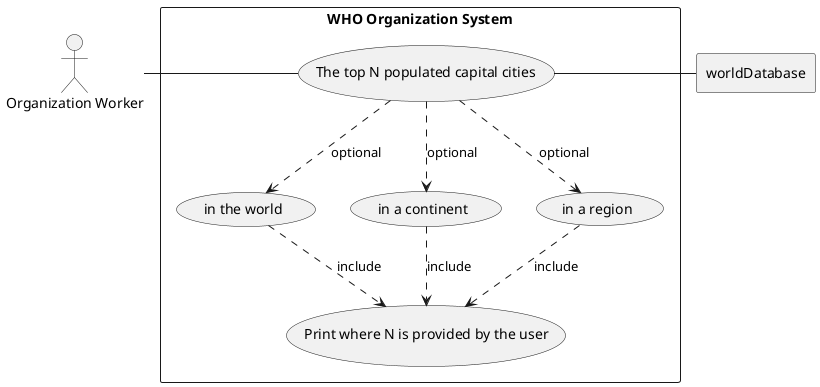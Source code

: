 @startuml

actor OW as "Organization Worker"

rectangle worldDatabase

rectangle "WHO Organization System" {
    usecase UC2 as "The top N populated capital cities"
    usecase UC2.1 as "in the world"
    usecase UC2.2 as "in a continent"
    usecase UC2.3 as "in a region"

    usecase UCb as "Print where N is provided by the user"

    OW - UC2
    UC2  ..> UC2.1 : optional
        UC2.1 ..> UCb : include
    UC2  ..> UC2.2 : optional
        UC2.2 ..> UCb : include
    UC2  ..> UC2.3 : optional
        UC2.3 ..> UCb : include
    UC2 - worldDatabase
}

@enduml